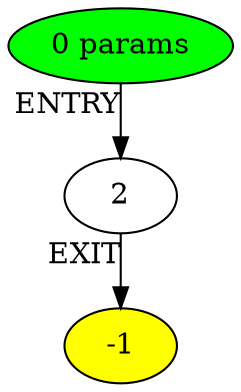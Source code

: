 digraph testName {
1 [label="2"];
-2 -> 1[xlabel="ENTRY"];
1 -> -1[xlabel="EXIT"];
-2 [fillcolor = green, style = filled]-1 [fillcolor= yellow, style = filled] -2 [label="0 params"];
}

